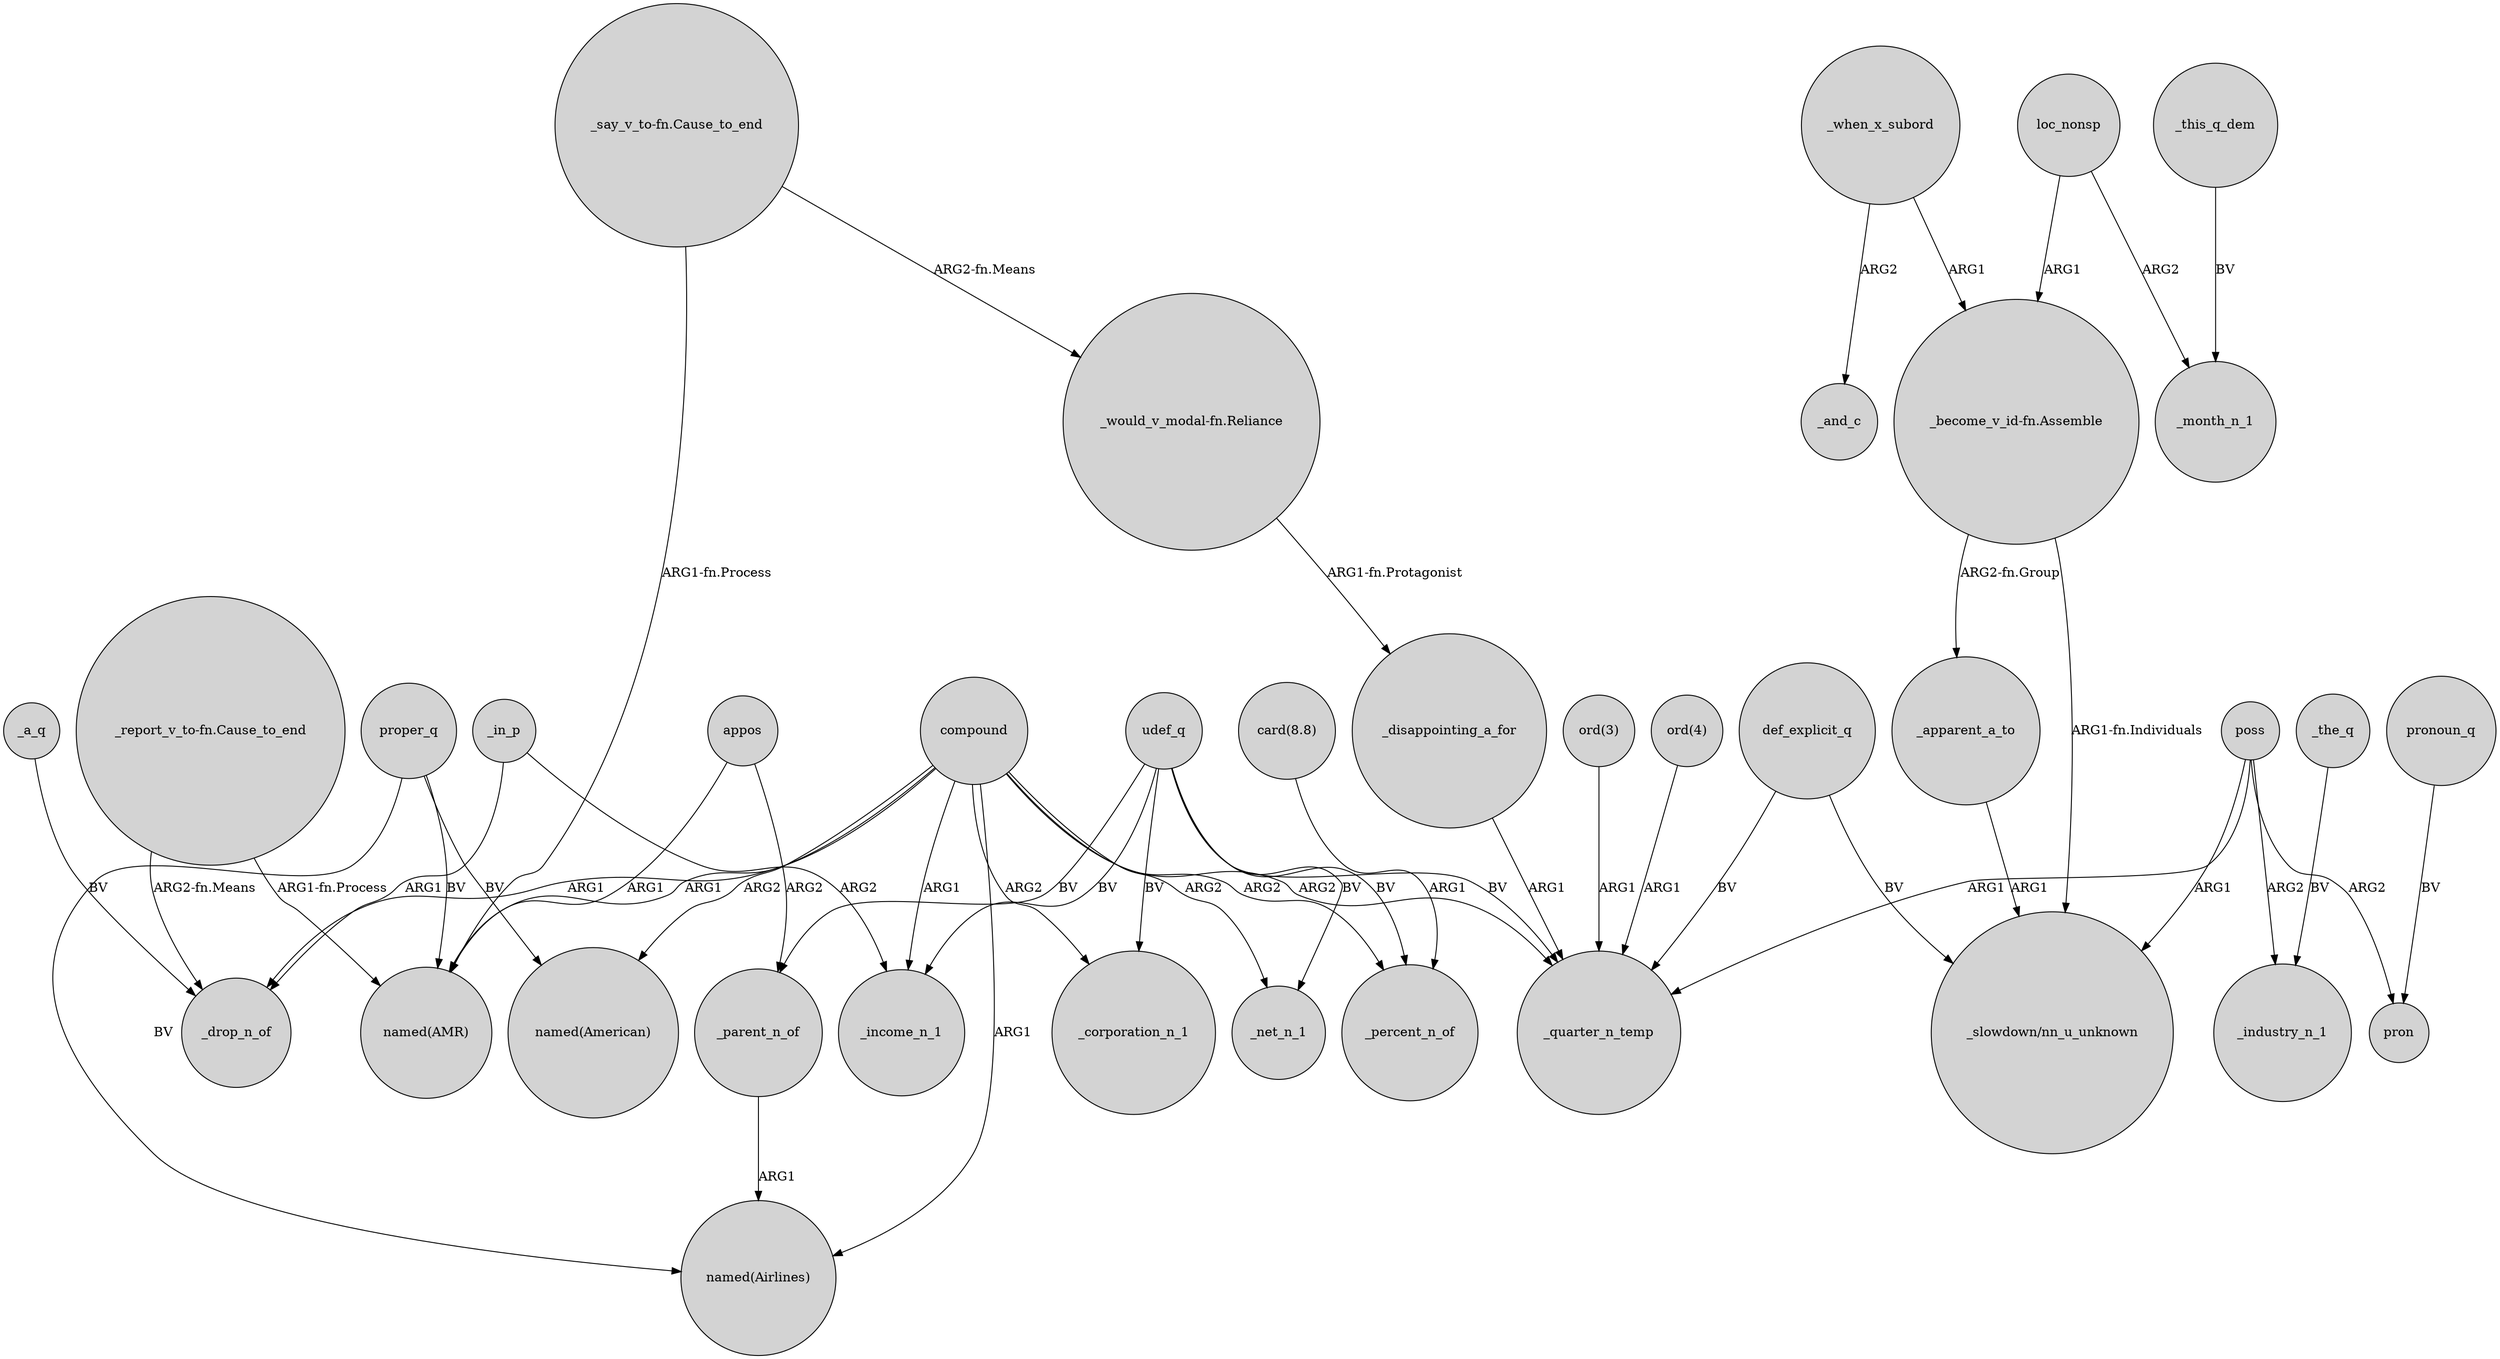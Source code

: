 digraph {
	node [shape=circle style=filled]
	"_report_v_to-fn.Cause_to_end" -> _drop_n_of [label="ARG2-fn.Means"]
	_parent_n_of -> "named(Airlines)" [label=ARG1]
	_when_x_subord -> "_become_v_id-fn.Assemble" [label=ARG1]
	compound -> "named(Airlines)" [label=ARG1]
	compound -> _net_n_1 [label=ARG2]
	"ord(3)" -> _quarter_n_temp [label=ARG1]
	"_say_v_to-fn.Cause_to_end" -> "named(AMR)" [label="ARG1-fn.Process"]
	udef_q -> _income_n_1 [label=BV]
	"card(8.8)" -> _percent_n_of [label=ARG1]
	_in_p -> _income_n_1 [label=ARG2]
	"_become_v_id-fn.Assemble" -> "_slowdown/nn_u_unknown" [label="ARG1-fn.Individuals"]
	proper_q -> "named(Airlines)" [label=BV]
	appos -> "named(AMR)" [label=ARG1]
	loc_nonsp -> _month_n_1 [label=ARG2]
	compound -> "named(AMR)" [label=ARG1]
	poss -> _industry_n_1 [label=ARG2]
	pronoun_q -> pron [label=BV]
	_when_x_subord -> _and_c [label=ARG2]
	"_would_v_modal-fn.Reliance" -> _disappointing_a_for [label="ARG1-fn.Protagonist"]
	poss -> pron [label=ARG2]
	appos -> _parent_n_of [label=ARG2]
	_apparent_a_to -> "_slowdown/nn_u_unknown" [label=ARG1]
	_disappointing_a_for -> _quarter_n_temp [label=ARG1]
	compound -> _income_n_1 [label=ARG1]
	compound -> _quarter_n_temp [label=ARG2]
	udef_q -> _percent_n_of [label=BV]
	udef_q -> _net_n_1 [label=BV]
	compound -> _percent_n_of [label=ARG2]
	def_explicit_q -> _quarter_n_temp [label=BV]
	poss -> "_slowdown/nn_u_unknown" [label=ARG1]
	"_report_v_to-fn.Cause_to_end" -> "named(AMR)" [label="ARG1-fn.Process"]
	_a_q -> _drop_n_of [label=BV]
	"_become_v_id-fn.Assemble" -> _apparent_a_to [label="ARG2-fn.Group"]
	_this_q_dem -> _month_n_1 [label=BV]
	"ord(4)" -> _quarter_n_temp [label=ARG1]
	_in_p -> _drop_n_of [label=ARG1]
	poss -> _quarter_n_temp [label=ARG1]
	udef_q -> _quarter_n_temp [label=BV]
	def_explicit_q -> "_slowdown/nn_u_unknown" [label=BV]
	"_say_v_to-fn.Cause_to_end" -> "_would_v_modal-fn.Reliance" [label="ARG2-fn.Means"]
	compound -> _corporation_n_1 [label=ARG2]
	udef_q -> _corporation_n_1 [label=BV]
	proper_q -> "named(AMR)" [label=BV]
	compound -> "named(American)" [label=ARG2]
	loc_nonsp -> "_become_v_id-fn.Assemble" [label=ARG1]
	proper_q -> "named(American)" [label=BV]
	udef_q -> _parent_n_of [label=BV]
	compound -> _drop_n_of [label=ARG1]
	_the_q -> _industry_n_1 [label=BV]
}
